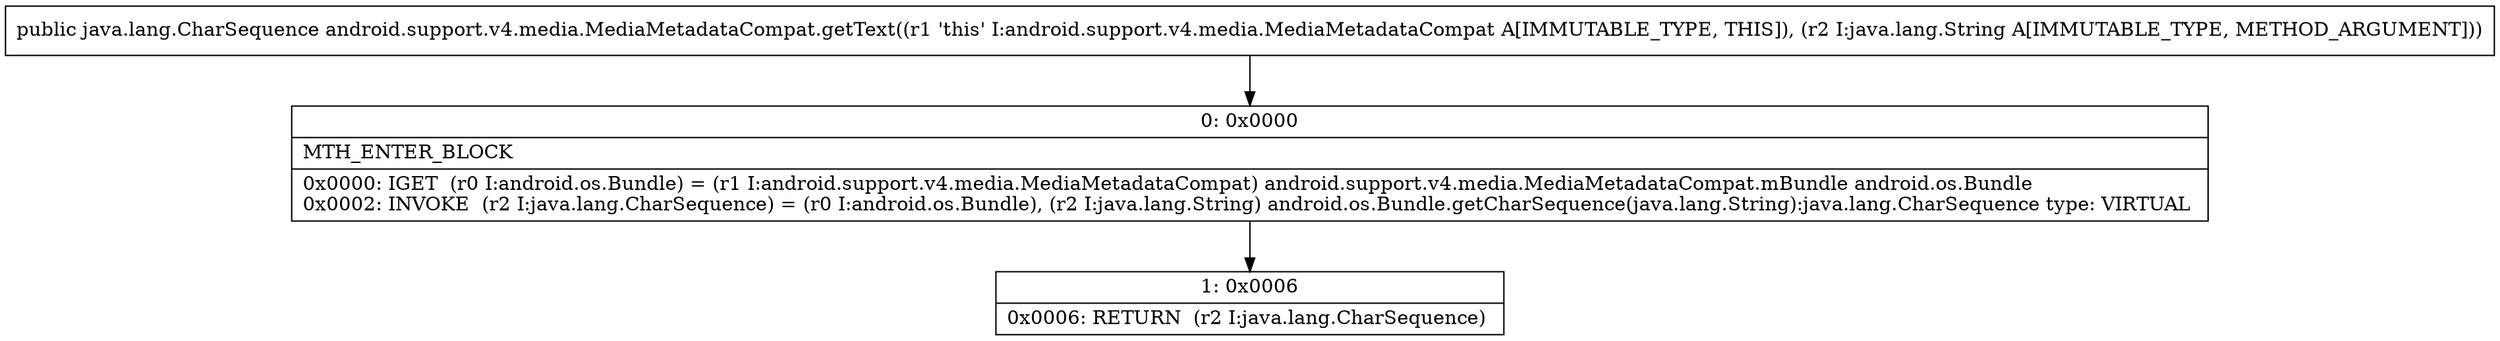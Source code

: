 digraph "CFG forandroid.support.v4.media.MediaMetadataCompat.getText(Ljava\/lang\/String;)Ljava\/lang\/CharSequence;" {
Node_0 [shape=record,label="{0\:\ 0x0000|MTH_ENTER_BLOCK\l|0x0000: IGET  (r0 I:android.os.Bundle) = (r1 I:android.support.v4.media.MediaMetadataCompat) android.support.v4.media.MediaMetadataCompat.mBundle android.os.Bundle \l0x0002: INVOKE  (r2 I:java.lang.CharSequence) = (r0 I:android.os.Bundle), (r2 I:java.lang.String) android.os.Bundle.getCharSequence(java.lang.String):java.lang.CharSequence type: VIRTUAL \l}"];
Node_1 [shape=record,label="{1\:\ 0x0006|0x0006: RETURN  (r2 I:java.lang.CharSequence) \l}"];
MethodNode[shape=record,label="{public java.lang.CharSequence android.support.v4.media.MediaMetadataCompat.getText((r1 'this' I:android.support.v4.media.MediaMetadataCompat A[IMMUTABLE_TYPE, THIS]), (r2 I:java.lang.String A[IMMUTABLE_TYPE, METHOD_ARGUMENT])) }"];
MethodNode -> Node_0;
Node_0 -> Node_1;
}

